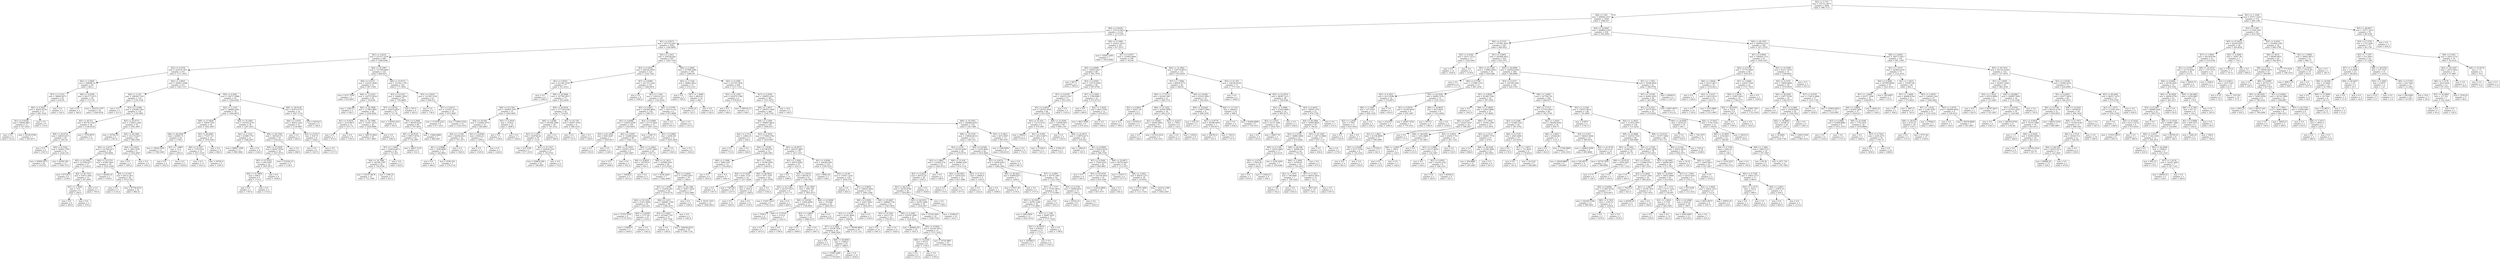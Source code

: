 digraph Tree {
node [shape=box] ;
0 [label="X[2] <= 5.719\nmse = 332721.2873\nsamples = 2000\nvalue = 996.7115"] ;
1 [label="X[6] <= 2.85\nmse = 299042.3537\nsamples = 1828\nvalue = 1066.017"] ;
0 -> 1 [labeldistance=2.5, labelangle=45, headlabel="True"] ;
2 [label="X[0] <= 0.6229\nmse = 279132.9452\nsamples = 1210\nvalue = 1175.295"] ;
1 -> 2 ;
3 [label="X[1] <= 0.8273\nmse = 267132.0207\nsamples = 1003\nvalue = 1249.0469"] ;
2 -> 3 ;
4 [label="X[2] <= 2.6233\nmse = 215127.2556\nsamples = 406\nvalue = 1048.0246"] ;
3 -> 4 ;
5 [label="X[3] <= 0.2376\nmse = 224414.7951\nsamples = 251\nvalue = 1171.1833"] ;
4 -> 5 ;
6 [label="X[2] <= 2.0946\nmse = 296688.16\nsamples = 40\nvalue = 802.3"] ;
5 -> 6 ;
7 [label="X[7] <= 3.1221\nmse = 58960.4475\nsamples = 20\nvalue = 432.95"] ;
6 -> 7 ;
8 [label="X[0] <= 0.5423\nmse = 46625.8754\nsamples = 17\nvalue = 491.3529"] ;
7 -> 8 ;
9 [label="X[1] <= 0.8226\nmse = 59644.0661\nsamples = 11\nvalue = 557.5455"] ;
8 -> 9 ;
10 [label="mse = 0.0\nsamples = 4\nvalue = 515.0"] ;
9 -> 10 ;
11 [label="mse = 92100.9796\nsamples = 7\nvalue = 581.8571"] ;
9 -> 11 ;
12 [label="mse = 0.0\nsamples = 6\nvalue = 370.0"] ;
8 -> 12 ;
13 [label="mse = 0.0\nsamples = 3\nvalue = 102.0"] ;
7 -> 13 ;
14 [label="X[0] <= 0.5039\nmse = 261577.0275\nsamples = 20\nvalue = 1171.65"] ;
6 -> 14 ;
15 [label="mse = 0.0\nsamples = 2\nvalue = 340.0"] ;
14 -> 15 ;
16 [label="mse = 205253.2747\nsamples = 18\nvalue = 1264.0556"] ;
14 -> 16 ;
17 [label="X[2] <= 2.0925\nmse = 180027.2288\nsamples = 211\nvalue = 1241.1137"] ;
5 -> 17 ;
18 [label="X[6] <= 2.145\nmse = 168344.7185\nsamples = 119\nvalue = 1130.3109"] ;
17 -> 18 ;
19 [label="mse = 0.0\nsamples = 5\nvalue = 531.0"] ;
18 -> 19 ;
20 [label="X[3] <= 0.2386\nmse = 159284.1003\nsamples = 114\nvalue = 1156.5965"] ;
18 -> 20 ;
21 [label="X[5] <= 46.311\nmse = 80734.1544\nsamples = 44\nvalue = 1338.9318"] ;
20 -> 21 ;
22 [label="X[8] <= 20.6714\nmse = 44810.6275\nsamples = 40\nvalue = 1401.65"] ;
21 -> 22 ;
23 [label="mse = 0.0\nsamples = 9\nvalue = 1307.0"] ;
22 -> 23 ;
24 [label="X[0] <= 0.5242\nmse = 54464.1769\nsamples = 31\nvalue = 1429.129"] ;
22 -> 24 ;
25 [label="mse = 56995.0475\nsamples = 20\nvalue = 1419.45"] ;
24 -> 25 ;
26 [label="mse = 49382.562\nsamples = 11\nvalue = 1446.7273"] ;
24 -> 26 ;
27 [label="mse = 7276.6875\nsamples = 4\nvalue = 711.75"] ;
21 -> 27 ;
28 [label="X[5] <= 42.8773\nmse = 174625.1284\nsamples = 70\nvalue = 1041.9857"] ;
20 -> 28 ;
29 [label="mse = 16796.16\nsamples = 5\nvalue = 1597.8"] ;
28 -> 29 ;
30 [label="X[5] <= 46.3405\nmse = 161174.0237\nsamples = 65\nvalue = 999.2308"] ;
28 -> 30 ;
31 [label="X[2] <= 2.0373\nmse = 152768.2471\nsamples = 56\nvalue = 930.6964"] ;
30 -> 31 ;
32 [label="X[5] <= 45.2445\nmse = 211594.0277\nsamples = 17\nvalue = 713.8235"] ;
31 -> 32 ;
33 [label="mse = 87120.0\nsamples = 6\nvalue = 1238.0"] ;
32 -> 33 ;
34 [label="X[5] <= 45.7522\nmse = 47872.2645\nsamples = 11\nvalue = 427.9091"] ;
32 -> 34 ;
35 [label="X[7] <= 1.5044\nmse = 75.0\nsamples = 8\nvalue = 294.0"] ;
34 -> 35 ;
36 [label="mse = 0.0\nsamples = 6\nvalue = 299.0"] ;
35 -> 36 ;
37 [label="mse = 0.0\nsamples = 2\nvalue = 279.0"] ;
35 -> 37 ;
38 [label="mse = 0.0\nsamples = 3\nvalue = 785.0"] ;
34 -> 38 ;
39 [label="X[4] <= 19.3753\nmse = 97687.5621\nsamples = 39\nvalue = 1025.2308"] ;
31 -> 39 ;
40 [label="mse = 62300.16\nsamples = 5\nvalue = 1358.8"] ;
39 -> 40 ;
41 [label="X[0] <= 0.5187\nmse = 84122.263\nsamples = 34\nvalue = 976.1765"] ;
39 -> 41 ;
42 [label="mse = 0.0\nsamples = 2\nvalue = 1135.0"] ;
41 -> 42 ;
43 [label="mse = 87704.8125\nsamples = 32\nvalue = 966.25"] ;
41 -> 43 ;
44 [label="X[0] <= 0.5625\nmse = 2403.5556\nsamples = 9\nvalue = 1425.6667"] ;
30 -> 44 ;
45 [label="mse = 0.0\nsamples = 3\nvalue = 1495.0"] ;
44 -> 45 ;
46 [label="mse = 0.0\nsamples = 6\nvalue = 1391.0"] ;
44 -> 46 ;
47 [label="X[0] <= 0.5641\nmse = 158717.0066\nsamples = 92\nvalue = 1384.4348"] ;
17 -> 47 ;
48 [label="X[2] <= 2.1165\nmse = 148485.6561\nsamples = 78\nvalue = 1444.8974"] ;
47 -> 48 ;
49 [label="X[8] <= 27.8428\nmse = 70659.7291\nsamples = 39\nvalue = 1622.5897"] ;
48 -> 49 ;
50 [label="X[4] <= 40.2056\nmse = 26485.75\nsamples = 20\nvalue = 1758.5"] ;
49 -> 50 ;
51 [label="mse = 33026.5562\nsamples = 13\nvalue = 1706.5385"] ;
50 -> 51 ;
52 [label="X[7] <= 1.0865\nmse = 12.0\nsamples = 7\nvalue = 1855.0"] ;
50 -> 52 ;
53 [label="mse = 0.0\nsamples = 4\nvalue = 1852.0"] ;
52 -> 53 ;
54 [label="mse = 0.0\nsamples = 3\nvalue = 1859.0"] ;
52 -> 54 ;
55 [label="X[5] <= 45.6991\nmse = 77247.723\nsamples = 19\nvalue = 1479.5263"] ;
49 -> 55 ;
56 [label="X[0] <= 0.5187\nmse = 7378.9156\nsamples = 15\nvalue = 1617.5333"] ;
55 -> 56 ;
57 [label="mse = 0.0\nsamples = 13\nvalue = 1621.0"] ;
56 -> 57 ;
58 [label="mse = 54756.0\nsamples = 2\nvalue = 1595.0"] ;
56 -> 58 ;
59 [label="mse = 0.0\nsamples = 4\nvalue = 962.0"] ;
55 -> 59 ;
60 [label="X[4] <= 35.2967\nmse = 163162.4707\nsamples = 39\nvalue = 1267.2051"] ;
48 -> 60 ;
61 [label="X[2] <= 2.1514\nmse = 61888.7755\nsamples = 21\nvalue = 1048.2857"] ;
60 -> 61 ;
62 [label="mse = 90867.1598\nsamples = 13\nvalue = 989.3846"] ;
61 -> 62 ;
63 [label="mse = 0.0\nsamples = 8\nvalue = 1144.0"] ;
61 -> 63 ;
64 [label="X[8] <= 29.7509\nmse = 160169.571\nsamples = 18\nvalue = 1522.6111"] ;
60 -> 64 ;
65 [label="X[4] <= 47.6938\nmse = 80347.9336\nsamples = 16\nvalue = 1627.9375"] ;
64 -> 65 ;
66 [label="X[5] <= 47.0333\nmse = 2395.8367\nsamples = 14\nvalue = 1697.8571"] ;
65 -> 66 ;
67 [label="X[4] <= 41.8684\nmse = 648.0\nsamples = 6\nvalue = 1751.0"] ;
66 -> 67 ;
68 [label="mse = 0.0\nsamples = 2\nvalue = 1787.0"] ;
67 -> 68 ;
69 [label="mse = 0.0\nsamples = 4\nvalue = 1733.0"] ;
67 -> 69 ;
70 [label="mse = 0.0\nsamples = 8\nvalue = 1658.0"] ;
66 -> 70 ;
71 [label="mse = 352242.25\nsamples = 2\nvalue = 1138.5"] ;
65 -> 71 ;
72 [label="mse = 0.0\nsamples = 2\nvalue = 680.0"] ;
64 -> 72 ;
73 [label="X[8] <= 20.9138\nmse = 81875.6735\nsamples = 14\nvalue = 1047.5714"] ;
47 -> 73 ;
74 [label="X[6] <= 2.0703\nmse = 36435.2222\nsamples = 12\nvalue = 1130.6667"] ;
73 -> 74 ;
75 [label="mse = 0.0\nsamples = 4\nvalue = 863.0"] ;
74 -> 75 ;
76 [label="X[3] <= 0.4313\nmse = 918.75\nsamples = 8\nvalue = 1264.5"] ;
74 -> 76 ;
77 [label="mse = 0.0\nsamples = 6\nvalue = 1247.0"] ;
76 -> 77 ;
78 [label="mse = 0.0\nsamples = 2\nvalue = 1317.0"] ;
76 -> 78 ;
79 [label="mse = 64516.0\nsamples = 2\nvalue = 549.0"] ;
73 -> 79 ;
80 [label="X[4] <= 35.2967\nmse = 135749.6489\nsamples = 155\nvalue = 848.5871"] ;
4 -> 80 ;
81 [label="X[0] <= 0.5251\nmse = 122241.4489\nsamples = 53\nvalue = 997.1509"] ;
80 -> 81 ;
82 [label="mse = 9157.5556\nsamples = 3\nvalue = 635.6667"] ;
81 -> 82 ;
83 [label="X[4] <= 12.2223\nmse = 120715.8144\nsamples = 50\nvalue = 1018.84"] ;
81 -> 83 ;
84 [label="mse = 1260.25\nsamples = 2\nvalue = 592.5"] ;
83 -> 84 ;
85 [label="X[4] <= 20.7808\nmse = 117803.9891\nsamples = 48\nvalue = 1036.6042"] ;
83 -> 85 ;
86 [label="X[1] <= 0.8216\nmse = 3316.6875\nsamples = 12\nvalue = 1071.75"] ;
85 -> 86 ;
87 [label="mse = 0.0\nsamples = 3\nvalue = 972.0"] ;
86 -> 87 ;
88 [label="mse = 0.0\nsamples = 9\nvalue = 1105.0"] ;
86 -> 88 ;
89 [label="X[4] <= 32.7486\nmse = 155417.4321\nsamples = 36\nvalue = 1024.8889"] ;
85 -> 89 ;
90 [label="mse = 186170.3822\nsamples = 30\nvalue = 1017.4667"] ;
89 -> 90 ;
91 [label="mse = 0.0\nsamples = 6\nvalue = 1062.0"] ;
89 -> 91 ;
92 [label="X[8] <= 23.9173\nmse = 125341.1795\nsamples = 102\nvalue = 771.3922"] ;
80 -> 92 ;
93 [label="X[3] <= 0.3129\nmse = 106801.5629\nsamples = 79\nvalue = 704.8608"] ;
92 -> 93 ;
94 [label="X[7] <= 0.6762\nmse = 102472.8437\nsamples = 75\nvalue = 727.36"] ;
93 -> 94 ;
95 [label="mse = 114528.3333\nsamples = 6\nvalue = 955.0"] ;
94 -> 95 ;
96 [label="X[3] <= 0.2666\nmse = 96526.6226\nsamples = 69\nvalue = 707.5652"] ;
94 -> 96 ;
97 [label="X[5] <= 44.9125\nmse = 99917.8754\nsamples = 62\nvalue = 732.2097"] ;
96 -> 97 ;
98 [label="X[7] <= 1.5044\nmse = 103618.0915\nsamples = 56\nvalue = 751.625"] ;
97 -> 98 ;
99 [label="X[4] <= 39.7848\nmse = 145506.3787\nsamples = 39\nvalue = 720.0769"] ;
98 -> 99 ;
100 [label="mse = 152147.9679\nsamples = 37\nvalue = 712.7568"] ;
99 -> 100 ;
101 [label="mse = 3306.25\nsamples = 2\nvalue = 855.5"] ;
99 -> 101 ;
102 [label="mse = 0.0\nsamples = 17\nvalue = 824.0"] ;
98 -> 102 ;
103 [label="mse = 29027.3333\nsamples = 6\nvalue = 551.0"] ;
97 -> 103 ;
104 [label="mse = 13464.4898\nsamples = 7\nvalue = 489.2857"] ;
96 -> 104 ;
105 [label="mse = 507.0\nsamples = 4\nvalue = 283.0"] ;
93 -> 105 ;
106 [label="X[3] <= 0.2623\nmse = 121595.1229\nsamples = 23\nvalue = 999.913"] ;
92 -> 106 ;
107 [label="mse = 0.0\nsamples = 5\nvalue = 738.0"] ;
106 -> 107 ;
108 [label="X[1] <= 0.8215\nmse = 131023.3333\nsamples = 18\nvalue = 1072.6667"] ;
106 -> 108 ;
109 [label="mse = 271830.2222\nsamples = 6\nvalue = 977.3333"] ;
108 -> 109 ;
110 [label="mse = 53803.5556\nsamples = 12\nvalue = 1120.3333"] ;
108 -> 110 ;
111 [label="X[2] <= 2.1621\nmse = 256328.044\nsamples = 597\nvalue = 1385.7554"] ;
3 -> 111 ;
112 [label="X[3] <= 0.4202\nmse = 246224.0502\nsamples = 214\nvalue = 1216.7243"] ;
111 -> 112 ;
113 [label="X[1] <= 0.8351\nmse = 251362.5559\nsamples = 77\nvalue = 911.8312"] ;
112 -> 113 ;
114 [label="mse = 0.0\nsamples = 4\nvalue = 1992.0"] ;
113 -> 114 ;
115 [label="X[8] <= 24.9446\nmse = 197700.3937\nsamples = 73\nvalue = 852.6438"] ;
113 -> 115 ;
116 [label="X[8] <= 23.1502\nmse = 160403.3507\nsamples = 31\nvalue = 1045.0645"] ;
115 -> 116 ;
117 [label="X[4] <= 36.936\nmse = 110046.5079\nsamples = 21\nvalue = 843.6667"] ;
116 -> 117 ;
118 [label="X[2] <= 2.1165\nmse = 56204.6523\nsamples = 16\nvalue = 701.1875"] ;
117 -> 118 ;
119 [label="X[1] <= 0.8686\nmse = 3598.8099\nsamples = 11\nvalue = 544.9091"] ;
118 -> 119 ;
120 [label="mse = 0.0\nsamples = 4\nvalue = 486.0"] ;
119 -> 120 ;
121 [label="mse = 2539.102\nsamples = 7\nvalue = 578.5714"] ;
119 -> 121 ;
122 [label="mse = 0.0\nsamples = 5\nvalue = 1045.0"] ;
118 -> 122 ;
123 [label="X[1] <= 0.9506\nmse = 9504.24\nsamples = 5\nvalue = 1299.6"] ;
117 -> 123 ;
124 [label="mse = 0.0\nsamples = 2\nvalue = 1419.0"] ;
123 -> 124 ;
125 [label="mse = 0.0\nsamples = 3\nvalue = 1220.0"] ;
123 -> 125 ;
126 [label="X[3] <= 0.2934\nmse = 2100.0\nsamples = 10\nvalue = 1468.0"] ;
116 -> 126 ;
127 [label="mse = 0.0\nsamples = 3\nvalue = 1538.0"] ;
126 -> 127 ;
128 [label="mse = 0.0\nsamples = 7\nvalue = 1438.0"] ;
126 -> 128 ;
129 [label="X[8] <= 30.4018\nmse = 177729.6168\nsamples = 42\nvalue = 710.619"] ;
115 -> 129 ;
130 [label="X[6] <= 2.8386\nmse = 181096.3889\nsamples = 36\nvalue = 761.3333"] ;
129 -> 130 ;
131 [label="X[2] <= 2.1401\nmse = 204766.44\nsamples = 30\nvalue = 715.6"] ;
130 -> 131 ;
132 [label="mse = 533.5556\nsamples = 3\nvalue = 477.3333"] ;
131 -> 132 ;
133 [label="X[5] <= 47.5327\nmse = 220450.2167\nsamples = 27\nvalue = 742.0741"] ;
131 -> 133 ;
134 [label="mse = 258650.586\nsamples = 23\nvalue = 746.6087"] ;
133 -> 134 ;
135 [label="mse = 0.0\nsamples = 4\nvalue = 716.0"] ;
133 -> 135 ;
136 [label="mse = 0.0\nsamples = 6\nvalue = 990.0"] ;
130 -> 136 ;
137 [label="X[5] <= 43.739\nmse = 49507.5556\nsamples = 6\nvalue = 406.3333"] ;
129 -> 137 ;
138 [label="mse = 0.0\nsamples = 2\nvalue = 721.0"] ;
137 -> 138 ;
139 [label="mse = 0.0\nsamples = 4\nvalue = 249.0"] ;
137 -> 139 ;
140 [label="X[7] <= 0.0084\nmse = 161723.1164\nsamples = 137\nvalue = 1388.0876"] ;
112 -> 140 ;
141 [label="mse = 0.0\nsamples = 8\nvalue = 1960.0"] ;
140 -> 141 ;
142 [label="X[1] <= 1.042\nmse = 150210.2511\nsamples = 129\nvalue = 1352.6202"] ;
140 -> 142 ;
143 [label="X[3] <= 0.4831\nmse = 129264.0844\nsamples = 120\nvalue = 1388.375"] ;
142 -> 143 ;
144 [label="X[1] <= 0.8486\nmse = 130055.6595\nsamples = 105\nvalue = 1345.6952"] ;
143 -> 144 ;
145 [label="X[5] <= 45.1092\nmse = 8563.8367\nsamples = 7\nvalue = 1059.8571"] ;
144 -> 145 ;
146 [label="mse = 0.0\nsamples = 3\nvalue = 953.0"] ;
145 -> 146 ;
147 [label="mse = 0.0\nsamples = 4\nvalue = 1140.0"] ;
145 -> 147 ;
148 [label="X[2] <= 2.0295\nmse = 132480.8343\nsamples = 98\nvalue = 1366.1122"] ;
144 -> 148 ;
149 [label="X[8] <= 25.7655\nmse = 242672.2222\nsamples = 6\nvalue = 1647.6667"] ;
148 -> 149 ;
150 [label="mse = 0.0\nsamples = 4\nvalue = 1996.0"] ;
149 -> 150 ;
151 [label="mse = 0.0\nsamples = 2\nvalue = 951.0"] ;
149 -> 151 ;
152 [label="X[4] <= 11.0403\nmse = 119787.2962\nsamples = 92\nvalue = 1347.75"] ;
148 -> 152 ;
153 [label="X[4] <= 8.8826\nmse = 185705.0\nsamples = 6\nvalue = 991.0"] ;
152 -> 153 ;
154 [label="mse = 16928.0\nsamples = 3\nvalue = 1412.0"] ;
153 -> 154 ;
155 [label="mse = 0.0\nsamples = 3\nvalue = 570.0"] ;
153 -> 155 ;
156 [label="X[8] <= 21.3613\nmse = 105689.5561\nsamples = 86\nvalue = 1372.6395"] ;
152 -> 156 ;
157 [label="mse = 4236.2449\nsamples = 7\nvalue = 1244.4286"] ;
156 -> 157 ;
158 [label="X[3] <= 0.4645\nmse = 113093.4937\nsamples = 79\nvalue = 1384.0"] ;
156 -> 158 ;
159 [label="X[7] <= 1.5596\nmse = 132459.283\nsamples = 62\nvalue = 1370.6774"] ;
158 -> 159 ;
160 [label="X[4] <= 35.1414\nmse = 27251.6094\nsamples = 16\nvalue = 1302.625"] ;
159 -> 160 ;
161 [label="mse = 37555.5556\nsamples = 6\nvalue = 1176.3333"] ;
160 -> 161 ;
162 [label="X[0] <= 0.6058\nmse = 5757.64\nsamples = 10\nvalue = 1378.4"] ;
160 -> 162 ;
163 [label="mse = 23409.0\nsamples = 2\nvalue = 1444.0"] ;
162 -> 163 ;
164 [label="mse = 0.0\nsamples = 8\nvalue = 1362.0"] ;
162 -> 164 ;
165 [label="X[6] <= 2.613\nmse = 166882.1399\nsamples = 46\nvalue = 1394.3478"] ;
159 -> 165 ;
166 [label="X[3] <= 0.4407\nmse = 207440.7787\nsamples = 37\nvalue = 1391.7568"] ;
165 -> 166 ;
167 [label="mse = 0.0\nsamples = 8\nvalue = 1383.0"] ;
166 -> 167 ;
168 [label="mse = 264638.8323\nsamples = 29\nvalue = 1394.1724"] ;
166 -> 168 ;
169 [label="mse = 0.0\nsamples = 9\nvalue = 1405.0"] ;
165 -> 169 ;
170 [label="X[5] <= 44.1366\nmse = 39457.1834\nsamples = 17\nvalue = 1432.5882"] ;
158 -> 170 ;
171 [label="mse = 0.0\nsamples = 5\nvalue = 1399.0"] ;
170 -> 171 ;
172 [label="mse = 55231.7431\nsamples = 12\nvalue = 1446.5833"] ;
170 -> 172 ;
173 [label="X[3] <= 0.4909\nmse = 21715.5822\nsamples = 15\nvalue = 1687.1333"] ;
143 -> 173 ;
174 [label="mse = 1260.75\nsamples = 4\nvalue = 1917.5"] ;
173 -> 174 ;
175 [label="X[1] <= 0.8983\nmse = 2838.595\nsamples = 11\nvalue = 1603.3636"] ;
173 -> 175 ;
176 [label="mse = 0.0\nsamples = 5\nvalue = 1545.0"] ;
175 -> 176 ;
177 [label="mse = 0.0\nsamples = 6\nvalue = 1652.0"] ;
175 -> 177 ;
178 [label="X[0] <= 0.5799\nmse = 185174.321\nsamples = 9\nvalue = 875.8889"] ;
142 -> 178 ;
179 [label="mse = 0.0\nsamples = 5\nvalue = 491.0"] ;
178 -> 179 ;
180 [label="mse = 0.0\nsamples = 4\nvalue = 1357.0"] ;
178 -> 180 ;
181 [label="X[6] <= 2.0992\nmse = 237089.3982\nsamples = 383\nvalue = 1480.201"] ;
111 -> 181 ;
182 [label="X[2] <= 2.7226\nmse = 28964.3822\nsamples = 15\nvalue = 574.1333"] ;
181 -> 182 ;
183 [label="mse = 0.0\nsamples = 5\nvalue = 789.0"] ;
182 -> 183 ;
184 [label="X[7] <= 1.4985\nmse = 8820.81\nsamples = 10\nvalue = 466.7"] ;
182 -> 184 ;
185 [label="mse = 19182.25\nsamples = 2\nvalue = 325.5"] ;
184 -> 185 ;
186 [label="mse = 0.0\nsamples = 8\nvalue = 502.0"] ;
184 -> 186 ;
187 [label="X[3] <= 0.2386\nmse = 210745.7839\nsamples = 368\nvalue = 1517.1332"] ;
181 -> 187 ;
188 [label="X[5] <= 41.3281\nmse = 201670.1389\nsamples = 6\nvalue = 678.8333"] ;
187 -> 188 ;
189 [label="mse = 0.0\nsamples = 4\nvalue = 546.0"] ;
188 -> 189 ;
190 [label="mse = 499142.25\nsamples = 2\nvalue = 944.5"] ;
188 -> 190 ;
191 [label="X[7] <= 4.2938\nmse = 199055.4191\nsamples = 362\nvalue = 1531.0276"] ;
187 -> 191 ;
192 [label="X[6] <= 2.2873\nmse = 189351.7069\nsamples = 360\nvalue = 1538.7556"] ;
191 -> 192 ;
193 [label="X[4] <= 2.5309\nmse = 180867.8816\nsamples = 235\nvalue = 1606.4511"] ;
192 -> 193 ;
194 [label="X[2] <= 2.7153\nmse = 12882.25\nsamples = 4\nvalue = 826.5"] ;
193 -> 194 ;
195 [label="mse = 0.0\nsamples = 2\nvalue = 713.0"] ;
194 -> 195 ;
196 [label="mse = 0.0\nsamples = 2\nvalue = 940.0"] ;
194 -> 196 ;
197 [label="X[3] <= 0.3018\nmse = 173060.5782\nsamples = 231\nvalue = 1619.9567"] ;
193 -> 197 ;
198 [label="X[4] <= 7.8189\nmse = 43798.8701\nsamples = 53\nvalue = 1448.1887"] ;
197 -> 198 ;
199 [label="X[6] <= 2.1996\nmse = 5666.5207\nsamples = 13\nvalue = 1750.6923"] ;
198 -> 199 ;
200 [label="mse = 0.0\nsamples = 6\nvalue = 1832.0"] ;
199 -> 200 ;
201 [label="mse = 0.0\nsamples = 7\nvalue = 1681.0"] ;
199 -> 201 ;
202 [label="X[1] <= 1.0583\nmse = 16786.0594\nsamples = 40\nvalue = 1349.875"] ;
198 -> 202 ;
203 [label="X[4] <= 27.6536\nmse = 6441.3724\nsamples = 14\nvalue = 1217.6429"] ;
202 -> 203 ;
204 [label="mse = 0.0\nsamples = 4\nvalue = 1167.0"] ;
203 -> 204 ;
205 [label="mse = 7581.69\nsamples = 10\nvalue = 1237.9"] ;
203 -> 205 ;
206 [label="X[4] <= 46.9652\nmse = 7871.3787\nsamples = 26\nvalue = 1421.0769"] ;
202 -> 206 ;
207 [label="X[6] <= 2.145\nmse = 3025.0\nsamples = 22\nvalue = 1390.0"] ;
206 -> 207 ;
208 [label="mse = 0.0\nsamples = 11\nvalue = 1445.0"] ;
207 -> 208 ;
209 [label="mse = 0.0\nsamples = 11\nvalue = 1335.0"] ;
207 -> 209 ;
210 [label="mse = 0.0\nsamples = 4\nvalue = 1592.0"] ;
206 -> 210 ;
211 [label="X[5] <= 42.8575\nmse = 200147.8887\nsamples = 178\nvalue = 1671.1011"] ;
197 -> 211 ;
212 [label="X[2] <= 2.3492\nmse = 59510.0582\nsamples = 55\nvalue = 1831.6"] ;
211 -> 212 ;
213 [label="mse = 0.0\nsamples = 12\nvalue = 1980.0"] ;
212 -> 213 ;
214 [label="X[2] <= 2.5619\nmse = 68256.57\nsamples = 43\nvalue = 1790.186"] ;
212 -> 214 ;
215 [label="X[5] <= 42.1383\nmse = 241167.9375\nsamples = 8\nvalue = 1517.75"] ;
214 -> 215 ;
216 [label="mse = 13347.2222\nsamples = 6\nvalue = 1795.3333"] ;
215 -> 216 ;
217 [label="mse = 0.0\nsamples = 2\nvalue = 685.0"] ;
215 -> 217 ;
218 [label="X[5] <= 41.3995\nmse = 7891.391\nsamples = 35\nvalue = 1852.4571"] ;
214 -> 218 ;
219 [label="X[0] <= 0.6186\nmse = 15004.8099\nsamples = 11\nvalue = 1769.9091"] ;
218 -> 219 ;
220 [label="mse = 7500.0\nsamples = 4\nvalue = 1628.0"] ;
219 -> 220 ;
221 [label="X[4] <= 27.0518\nmse = 1210.0\nsamples = 7\nvalue = 1851.0"] ;
219 -> 221 ;
222 [label="mse = 0.0\nsamples = 5\nvalue = 1873.0"] ;
221 -> 222 ;
223 [label="mse = 0.0\nsamples = 2\nvalue = 1796.0"] ;
221 -> 223 ;
224 [label="X[8] <= 22.0098\nmse = 76.4566\nsamples = 24\nvalue = 1890.2917"] ;
218 -> 224 ;
225 [label="X[2] <= 3.0603\nmse = 1.3711\nsamples = 16\nvalue = 1896.4375"] ;
224 -> 225 ;
226 [label="mse = 0.0\nsamples = 3\nvalue = 1894.0"] ;
225 -> 226 ;
227 [label="mse = 0.0\nsamples = 13\nvalue = 1897.0"] ;
225 -> 227 ;
228 [label="mse = 0.0\nsamples = 8\nvalue = 1878.0"] ;
224 -> 228 ;
229 [label="X[1] <= 0.8586\nmse = 246365.458\nsamples = 123\nvalue = 1599.3333"] ;
211 -> 229 ;
230 [label="mse = 9682.56\nsamples = 5\nvalue = 208.2"] ;
229 -> 230 ;
231 [label="X[5] <= 43.99\nmse = 170917.5235\nsamples = 118\nvalue = 1658.2797"] ;
229 -> 231 ;
232 [label="mse = 0.0\nsamples = 4\nvalue = 605.0"] ;
231 -> 232 ;
233 [label="X[1] <= 0.9629\nmse = 136622.5492\nsamples = 114\nvalue = 1695.2368"] ;
231 -> 233 ;
234 [label="X[0] <= 0.5856\nmse = 33927.4852\nsamples = 53\nvalue = 1824.2075"] ;
233 -> 234 ;
235 [label="X[2] <= 3.3534\nmse = 31181.0644\nsamples = 50\nvalue = 1840.66"] ;
234 -> 235 ;
236 [label="X[7] <= 0.2568\nmse = 10530.7656\nsamples = 34\nvalue = 1889.3824"] ;
235 -> 236 ;
237 [label="mse = 0.0\nsamples = 9\nvalue = 1971.0"] ;
236 -> 237 ;
238 [label="X[8] <= 36.6002\nmse = 11060.4\nsamples = 25\nvalue = 1860.0"] ;
236 -> 238 ;
239 [label="mse = 13289.3388\nsamples = 11\nvalue = 1778.5455"] ;
238 -> 239 ;
240 [label="mse = 0.0\nsamples = 14\nvalue = 1924.0"] ;
238 -> 240 ;
241 [label="mse = 59298.9844\nsamples = 16\nvalue = 1737.125"] ;
235 -> 241 ;
242 [label="mse = 0.0\nsamples = 3\nvalue = 1550.0"] ;
234 -> 242 ;
243 [label="X[8] <= 25.0487\nmse = 198840.738\nsamples = 61\nvalue = 1583.1803"] ;
233 -> 243 ;
244 [label="X[5] <= 47.928\nmse = 54127.551\nsamples = 14\nvalue = 1793.8571"] ;
243 -> 244 ;
245 [label="mse = 0.0\nsamples = 10\nvalue = 1941.0"] ;
244 -> 245 ;
246 [label="mse = 0.0\nsamples = 4\nvalue = 1426.0"] ;
244 -> 246 ;
247 [label="X[6] <= 2.1049\nmse = 224787.6487\nsamples = 47\nvalue = 1520.4255"] ;
243 -> 247 ;
248 [label="mse = 489663.09\nsamples = 20\nvalue = 1451.9"] ;
247 -> 248 ;
249 [label="X[0] <= 0.5856\nmse = 22528.7435\nsamples = 27\nvalue = 1571.1852"] ;
247 -> 249 ;
250 [label="X[8] <= 35.5201\nmse = 972.0\nsamples = 8\nvalue = 1739.0"] ;
249 -> 250 ;
251 [label="mse = 0.0\nsamples = 6\nvalue = 1721.0"] ;
250 -> 251 ;
252 [label="mse = 0.0\nsamples = 2\nvalue = 1793.0"] ;
250 -> 252 ;
253 [label="mse = 14754.9861\nsamples = 19\nvalue = 1500.5263"] ;
249 -> 253 ;
254 [label="X[8] <= 35.7952\nmse = 180488.8259\nsamples = 125\nvalue = 1411.488"] ;
192 -> 254 ;
255 [label="X[8] <= 23.2195\nmse = 138924.8154\nsamples = 113\nvalue = 1487.531"] ;
254 -> 255 ;
256 [label="X[3] <= 0.29\nmse = 143195.6993\nsamples = 49\nvalue = 1270.8776"] ;
255 -> 256 ;
257 [label="X[2] <= 2.9461\nmse = 133450.374\nsamples = 32\nvalue = 1428.5312"] ;
256 -> 257 ;
258 [label="X[3] <= 0.2625\nmse = 46572.29\nsamples = 30\nvalue = 1505.9"] ;
257 -> 258 ;
259 [label="X[5] <= 46.3111\nmse = 34159.0784\nsamples = 26\nvalue = 1454.8077"] ;
258 -> 259 ;
260 [label="X[5] <= 44.9535\nmse = 29192.2066\nsamples = 24\nvalue = 1430.2917"] ;
259 -> 260 ;
261 [label="mse = 31520.2041\nsamples = 14\nvalue = 1440.7143"] ;
260 -> 261 ;
262 [label="mse = 25568.01\nsamples = 10\nvalue = 1415.7"] ;
260 -> 262 ;
263 [label="mse = 0.0\nsamples = 2\nvalue = 1749.0"] ;
259 -> 263 ;
264 [label="mse = 0.0\nsamples = 4\nvalue = 1838.0"] ;
258 -> 264 ;
265 [label="mse = 0.0\nsamples = 2\nvalue = 268.0"] ;
257 -> 265 ;
266 [label="X[8] <= 21.618\nmse = 26688.1038\nsamples = 17\nvalue = 974.1176"] ;
256 -> 266 ;
267 [label="X[4] <= 40.0921\nmse = 12654.8521\nsamples = 13\nvalue = 915.3846"] ;
266 -> 267 ;
268 [label="mse = 0.0\nsamples = 3\nvalue = 710.0"] ;
267 -> 268 ;
269 [label="mse = 0.0\nsamples = 10\nvalue = 977.0"] ;
267 -> 269 ;
270 [label="X[3] <= 0.3111\nmse = 24649.0\nsamples = 4\nvalue = 1165.0"] ;
266 -> 270 ;
271 [label="mse = 0.0\nsamples = 2\nvalue = 1322.0"] ;
270 -> 271 ;
272 [label="mse = 0.0\nsamples = 2\nvalue = 1008.0"] ;
270 -> 272 ;
273 [label="X[0] <= 0.6186\nmse = 72202.8662\nsamples = 64\nvalue = 1653.4062"] ;
255 -> 273 ;
274 [label="X[1] <= 0.8574\nmse = 52838.8363\nsamples = 61\nvalue = 1686.1803"] ;
273 -> 274 ;
275 [label="X[4] <= 28.2021\nmse = 63660.8571\nsamples = 7\nvalue = 1404.0"] ;
274 -> 275 ;
276 [label="mse = 27027.36\nsamples = 5\nvalue = 1270.8"] ;
275 -> 276 ;
277 [label="mse = 0.0\nsamples = 2\nvalue = 1737.0"] ;
275 -> 277 ;
278 [label="X[7] <= 2.6891\nmse = 39776.1087\nsamples = 54\nvalue = 1722.7593"] ;
274 -> 278 ;
279 [label="X[7] <= 1.7157\nmse = 37501.8632\nsamples = 39\nvalue = 1775.6667"] ;
278 -> 279 ;
280 [label="X[5] <= 42.5613\nmse = 36763.1289\nsamples = 30\nvalue = 1723.0667"] ;
279 -> 280 ;
281 [label="mse = 2483.0059\nsamples = 13\nvalue = 1651.6154"] ;
280 -> 281 ;
282 [label="X[7] <= 1.1582\nmse = 56087.8547\nsamples = 17\nvalue = 1777.7059"] ;
280 -> 282 ;
283 [label="X[5] <= 43.6979\nmse = 63504.0\nsamples = 15\nvalue = 1775.0"] ;
282 -> 283 ;
284 [label="mse = 105800.0\nsamples = 9\nvalue = 1771.0"] ;
283 -> 284 ;
285 [label="mse = 0.0\nsamples = 6\nvalue = 1781.0"] ;
283 -> 285 ;
286 [label="mse = 0.0\nsamples = 2\nvalue = 1798.0"] ;
282 -> 286 ;
287 [label="mse = 0.0\nsamples = 9\nvalue = 1951.0"] ;
279 -> 287 ;
288 [label="X[3] <= 0.3729\nmse = 19488.6933\nsamples = 15\nvalue = 1585.2"] ;
278 -> 288 ;
289 [label="mse = 35532.25\nsamples = 8\nvalue = 1563.5"] ;
288 -> 289 ;
290 [label="mse = 0.0\nsamples = 7\nvalue = 1610.0"] ;
288 -> 290 ;
291 [label="mse = 0.0\nsamples = 3\nvalue = 987.0"] ;
273 -> 291 ;
292 [label="X[3] <= 0.3813\nmse = 4672.9097\nsamples = 12\nvalue = 695.4167"] ;
254 -> 292 ;
293 [label="mse = 3166.8056\nsamples = 6\nvalue = 639.8333"] ;
292 -> 293 ;
294 [label="mse = 0.0\nsamples = 6\nvalue = 751.0"] ;
292 -> 294 ;
295 [label="mse = 16.0\nsamples = 2\nvalue = 140.0"] ;
191 -> 295 ;
296 [label="X[4] <= 6.1008\nmse = 183221.9333\nsamples = 207\nvalue = 817.9372"] ;
2 -> 296 ;
297 [label="mse = 16582.5306\nsamples = 7\nvalue = 1814.4286"] ;
296 -> 297 ;
298 [label="X[7] <= 0.9237\nmse = 153083.0664\nsamples = 200\nvalue = 783.06"] ;
296 -> 298 ;
299 [label="X[0] <= 0.6889\nmse = 138055.4427\nsamples = 89\nvalue = 941.7079"] ;
298 -> 299 ;
300 [label="mse = 867.0\nsamples = 4\nvalue = 1665.0"] ;
299 -> 300 ;
301 [label="X[3] <= 0.4505\nmse = 118733.9385\nsamples = 85\nvalue = 907.6706"] ;
299 -> 301 ;
302 [label="X[7] <= 0.6185\nmse = 128233.2347\nsamples = 71\nvalue = 953.5352"] ;
301 -> 302 ;
303 [label="X[3] <= 0.4055\nmse = 126702.4509\nsamples = 66\nvalue = 925.3939"] ;
302 -> 303 ;
304 [label="X[5] <= 41.614\nmse = 75114.4722\nsamples = 6\nvalue = 578.1667"] ;
303 -> 304 ;
305 [label="mse = 2809.0\nsamples = 2\nvalue = 872.0"] ;
304 -> 305 ;
306 [label="X[1] <= 0.993\nmse = 46513.6875\nsamples = 4\nvalue = 431.25"] ;
304 -> 306 ;
307 [label="mse = 37249.0\nsamples = 2\nvalue = 527.0"] ;
306 -> 307 ;
308 [label="mse = 37442.25\nsamples = 2\nvalue = 335.5"] ;
306 -> 308 ;
309 [label="X[8] <= 21.6509\nmse = 118598.9031\nsamples = 60\nvalue = 960.1167"] ;
303 -> 309 ;
310 [label="mse = 0.0\nsamples = 4\nvalue = 1303.0"] ;
309 -> 310 ;
311 [label="X[8] <= 22.2673\nmse = 118072.6272\nsamples = 56\nvalue = 935.625"] ;
309 -> 311 ;
312 [label="mse = 1406.25\nsamples = 2\nvalue = 105.5"] ;
311 -> 312 ;
313 [label="X[1] <= 0.8949\nmse = 95925.8258\nsamples = 54\nvalue = 966.3704"] ;
311 -> 313 ;
314 [label="X[7] <= 0.2568\nmse = 77603.0322\nsamples = 30\nvalue = 849.9667"] ;
313 -> 314 ;
315 [label="mse = 0.0\nsamples = 8\nvalue = 943.0"] ;
314 -> 315 ;
316 [label="X[5] <= 45.9104\nmse = 101530.4814\nsamples = 22\nvalue = 816.1364"] ;
314 -> 316 ;
317 [label="mse = 114222.8809\nsamples = 19\nvalue = 837.4737"] ;
316 -> 317 ;
318 [label="mse = 0.0\nsamples = 3\nvalue = 681.0"] ;
316 -> 318 ;
319 [label="X[8] <= 22.8975\nmse = 80720.4427\nsamples = 24\nvalue = 1111.875"] ;
313 -> 319 ;
320 [label="mse = 23437.5\nsamples = 4\nvalue = 1277.0"] ;
319 -> 320 ;
321 [label="X[6] <= 2.4921\nmse = 85633.1275\nsamples = 20\nvalue = 1078.85"] ;
319 -> 321 ;
322 [label="mse = 57355.3469\nsamples = 14\nvalue = 1111.7143"] ;
321 -> 322 ;
323 [label="mse = 143214.1389\nsamples = 6\nvalue = 1002.1667"] ;
321 -> 323 ;
324 [label="mse = 0.0\nsamples = 5\nvalue = 1325.0"] ;
302 -> 324 ;
325 [label="X[7] <= 0.3208\nmse = 5788.4949\nsamples = 14\nvalue = 675.0714"] ;
301 -> 325 ;
326 [label="mse = 0.0\nsamples = 2\nvalue = 649.0"] ;
325 -> 326 ;
327 [label="X[2] <= 3.9254\nmse = 6621.0764\nsamples = 12\nvalue = 679.4167"] ;
325 -> 327 ;
328 [label="mse = 8827.9506\nsamples = 9\nvalue = 679.2222"] ;
327 -> 328 ;
329 [label="mse = 0.0\nsamples = 3\nvalue = 680.0"] ;
327 -> 329 ;
330 [label="X[4] <= 31.3063\nmse = 128770.6819\nsamples = 111\nvalue = 655.8559"] ;
298 -> 330 ;
331 [label="X[7] <= 1.5984\nmse = 96954.0775\nsamples = 40\nvalue = 446.65"] ;
330 -> 331 ;
332 [label="X[4] <= 17.0713\nmse = 65249.7687\nsamples = 21\nvalue = 308.5714"] ;
331 -> 332 ;
333 [label="X[1] <= 0.9943\nmse = 54927.36\nsamples = 5\nvalue = 635.8"] ;
332 -> 333 ;
334 [label="mse = 0.0\nsamples = 2\nvalue = 799.0"] ;
333 -> 334 ;
335 [label="mse = 61952.0\nsamples = 3\nvalue = 527.0"] ;
333 -> 335 ;
336 [label="X[8] <= 21.3022\nmse = 24556.5898\nsamples = 16\nvalue = 206.3125"] ;
332 -> 336 ;
337 [label="X[1] <= 0.8285\nmse = 34444.4844\nsamples = 8\nvalue = 286.625"] ;
336 -> 337 ;
338 [label="mse = 0.0\nsamples = 5\nvalue = 204.0"] ;
337 -> 338 ;
339 [label="mse = 61510.2222\nsamples = 3\nvalue = 424.3333"] ;
337 -> 339 ;
340 [label="X[2] <= 4.6251\nmse = 1768.5\nsamples = 8\nvalue = 126.0"] ;
336 -> 340 ;
341 [label="mse = 0.0\nsamples = 2\nvalue = 81.0"] ;
340 -> 341 ;
342 [label="mse = 1458.0\nsamples = 6\nvalue = 141.0"] ;
340 -> 342 ;
343 [label="X[0] <= 0.8246\nmse = 87632.2992\nsamples = 19\nvalue = 599.2632"] ;
331 -> 343 ;
344 [label="X[8] <= 33.8425\nmse = 116973.5802\nsamples = 9\nvalue = 489.5556"] ;
343 -> 344 ;
345 [label="mse = 552.25\nsamples = 2\nvalue = 117.5"] ;
344 -> 345 ;
346 [label="X[1] <= 0.8776\nmse = 99386.6939\nsamples = 7\nvalue = 595.8571"] ;
344 -> 346 ;
347 [label="mse = 168792.0\nsamples = 3\nvalue = 421.0"] ;
346 -> 347 ;
348 [label="mse = 7203.0\nsamples = 4\nvalue = 727.0"] ;
346 -> 348 ;
349 [label="X[4] <= 15.7227\nmse = 40644.0\nsamples = 10\nvalue = 698.0"] ;
343 -> 349 ;
350 [label="mse = 0.0\nsamples = 4\nvalue = 636.0"] ;
349 -> 350 ;
351 [label="mse = 63468.8889\nsamples = 6\nvalue = 739.3333"] ;
349 -> 351 ;
352 [label="X[5] <= 41.265\nmse = 108146.4559\nsamples = 71\nvalue = 773.7183"] ;
330 -> 352 ;
353 [label="mse = 0.0\nsamples = 2\nvalue = 1646.0"] ;
352 -> 353 ;
354 [label="X[4] <= 35.4974\nmse = 88587.5211\nsamples = 69\nvalue = 748.4348"] ;
352 -> 354 ;
355 [label="X[2] <= 3.9968\nmse = 47442.8086\nsamples = 16\nvalue = 985.9375"] ;
354 -> 355 ;
356 [label="X[2] <= 2.4521\nmse = 35131.1684\nsamples = 14\nvalue = 1034.7857"] ;
355 -> 356 ;
357 [label="mse = 0.0\nsamples = 9\nvalue = 914.0"] ;
356 -> 357 ;
358 [label="mse = 24837.76\nsamples = 5\nvalue = 1252.2"] ;
356 -> 358 ;
359 [label="mse = 0.0\nsamples = 2\nvalue = 644.0"] ;
355 -> 359 ;
360 [label="X[3] <= 0.4632\nmse = 78839.1378\nsamples = 53\nvalue = 676.7358"] ;
354 -> 360 ;
361 [label="X[4] <= 49.2984\nmse = 70009.9664\nsamples = 50\nvalue = 704.44"] ;
360 -> 361 ;
362 [label="X[2] <= 2.3182\nmse = 50884.5068\nsamples = 41\nvalue = 670.9268"] ;
361 -> 362 ;
363 [label="X[0] <= 0.7149\nmse = 32952.0069\nsamples = 17\nvalue = 522.4118"] ;
362 -> 363 ;
364 [label="X[2] <= 2.0743\nmse = 17854.96\nsamples = 10\nvalue = 642.8"] ;
363 -> 364 ;
365 [label="mse = 0.0\nsamples = 2\nvalue = 816.0"] ;
364 -> 365 ;
366 [label="mse = 12944.25\nsamples = 8\nvalue = 599.5"] ;
364 -> 366 ;
367 [label="mse = 4236.2449\nsamples = 7\nvalue = 350.4286"] ;
363 -> 367 ;
368 [label="X[8] <= 40.468\nmse = 36896.526\nsamples = 24\nvalue = 776.125"] ;
362 -> 368 ;
369 [label="X[6] <= 2.2882\nmse = 43356.41\nsamples = 19\nvalue = 750.1053"] ;
368 -> 369 ;
370 [label="X[1] <= 1.1075\nmse = 706.4082\nsamples = 7\nvalue = 799.1429"] ;
369 -> 370 ;
371 [label="mse = 7.84\nsamples = 5\nvalue = 782.4"] ;
370 -> 371 ;
372 [label="mse = 0.0\nsamples = 2\nvalue = 841.0"] ;
370 -> 372 ;
373 [label="X[7] <= 2.1811\nmse = 66014.5833\nsamples = 12\nvalue = 721.5"] ;
369 -> 373 ;
374 [label="mse = 79073.44\nsamples = 10\nvalue = 726.4"] ;
373 -> 374 ;
375 [label="mse = 0.0\nsamples = 2\nvalue = 697.0"] ;
373 -> 375 ;
376 [label="mse = 0.0\nsamples = 5\nvalue = 875.0"] ;
368 -> 376 ;
377 [label="X[5] <= 47.3367\nmse = 128712.0988\nsamples = 9\nvalue = 857.1111"] ;
361 -> 377 ;
378 [label="mse = 0.0\nsamples = 4\nvalue = 456.0"] ;
377 -> 378 ;
379 [label="mse = 0.0\nsamples = 5\nvalue = 1178.0"] ;
377 -> 379 ;
380 [label="mse = 0.0\nsamples = 3\nvalue = 215.0"] ;
360 -> 380 ;
381 [label="X[4] <= 32.6043\nmse = 268864.2329\nsamples = 618\nvalue = 852.0583"] ;
1 -> 381 ;
382 [label="X[0] <= 0.5133\nmse = 197981.4052\nsamples = 336\nvalue = 668.0923"] ;
381 -> 382 ;
383 [label="X[2] <= 4.4542\nmse = 26311.9723\nsamples = 17\nvalue = 1529.2941"] ;
382 -> 383 ;
384 [label="mse = 0.0\nsamples = 12\nvalue = 1634.0"] ;
383 -> 384 ;
385 [label="mse = 0.0\nsamples = 5\nvalue = 1278.0"] ;
383 -> 385 ;
386 [label="X[1] <= 0.8655\nmse = 165498.9422\nsamples = 319\nvalue = 622.1975"] ;
382 -> 386 ;
387 [label="X[5] <= 41.1329\nmse = 176865.4563\nsamples = 35\nvalue = 959.0286"] ;
386 -> 387 ;
388 [label="mse = 0.0\nsamples = 4\nvalue = 1717.0"] ;
387 -> 388 ;
389 [label="X[0] <= 0.5784\nmse = 115989.7232\nsamples = 31\nvalue = 861.2258"] ;
387 -> 389 ;
390 [label="X[3] <= 0.3833\nmse = 4215.8398\nsamples = 16\nvalue = 579.6875"] ;
389 -> 390 ;
391 [label="X[6] <= 3.1491\nmse = 557.9763\nsamples = 13\nvalue = 609.1538"] ;
390 -> 391 ;
392 [label="X[2] <= 2.2958\nmse = 5.7851\nsamples = 11\nvalue = 619.1818"] ;
391 -> 392 ;
393 [label="mse = 0.0\nsamples = 4\nvalue = 616.0"] ;
392 -> 393 ;
394 [label="mse = 0.0\nsamples = 7\nvalue = 621.0"] ;
392 -> 394 ;
395 [label="mse = 0.0\nsamples = 2\nvalue = 554.0"] ;
391 -> 395 ;
396 [label="mse = 0.0\nsamples = 3\nvalue = 452.0"] ;
390 -> 396 ;
397 [label="X[5] <= 42.9182\nmse = 60482.5156\nsamples = 15\nvalue = 1161.5333"] ;
389 -> 397 ;
398 [label="X[1] <= 0.8576\nmse = 55100.8056\nsamples = 6\nvalue = 932.1667"] ;
397 -> 398 ;
399 [label="mse = 43218.0\nsamples = 3\nvalue = 1085.0"] ;
398 -> 399 ;
400 [label="mse = 20267.5556\nsamples = 3\nvalue = 779.3333"] ;
398 -> 400 ;
401 [label="X[8] <= 34.9819\nmse = 5615.8025\nsamples = 9\nvalue = 1314.4444"] ;
397 -> 401 ;
402 [label="mse = 3675.0\nsamples = 4\nvalue = 1385.0"] ;
401 -> 402 ;
403 [label="mse = 0.0\nsamples = 5\nvalue = 1258.0"] ;
401 -> 403 ;
404 [label="X[4] <= 20.0996\nmse = 148392.8349\nsamples = 284\nvalue = 580.6866"] ;
386 -> 404 ;
405 [label="X[3] <= 0.2271\nmse = 149740.5495\nsamples = 243\nvalue = 620.1193"] ;
404 -> 405 ;
406 [label="X[1] <= 0.8954\nmse = 95368.7548\nsamples = 39\nvalue = 387.2564"] ;
405 -> 406 ;
407 [label="mse = 0.0\nsamples = 2\nvalue = 1301.0"] ;
406 -> 407 ;
408 [label="X[8] <= 27.8658\nmse = 52953.0898\nsamples = 37\nvalue = 337.8649"] ;
406 -> 408 ;
409 [label="X[0] <= 0.637\nmse = 62207.6327\nsamples = 14\nvalue = 506.2857"] ;
408 -> 409 ;
410 [label="X[1] <= 1.0821\nmse = 41536.8099\nsamples = 11\nvalue = 596.0909"] ;
409 -> 410 ;
411 [label="X[1] <= 0.9598\nmse = 8277.5556\nsamples = 6\nvalue = 725.3333"] ;
410 -> 411 ;
412 [label="mse = 0.0\nsamples = 4\nvalue = 661.0"] ;
411 -> 412 ;
413 [label="mse = 0.0\nsamples = 2\nvalue = 854.0"] ;
411 -> 413 ;
414 [label="mse = 37350.4\nsamples = 5\nvalue = 441.0"] ;
410 -> 414 ;
415 [label="mse = 0.0\nsamples = 3\nvalue = 177.0"] ;
409 -> 415 ;
416 [label="X[6] <= 3.1954\nmse = 19544.1399\nsamples = 23\nvalue = 235.3478"] ;
408 -> 416 ;
417 [label="X[8] <= 36.0336\nmse = 1452.8889\nsamples = 9\nvalue = 147.6667"] ;
416 -> 417 ;
418 [label="X[6] <= 3.0493\nmse = 300.0\nsamples = 7\nvalue = 129.0"] ;
417 -> 418 ;
419 [label="mse = 0.0\nsamples = 4\nvalue = 114.0"] ;
418 -> 419 ;
420 [label="mse = 0.0\nsamples = 3\nvalue = 149.0"] ;
418 -> 420 ;
421 [label="mse = 0.0\nsamples = 2\nvalue = 213.0"] ;
417 -> 421 ;
422 [label="X[2] <= 5.0972\nmse = 23054.7755\nsamples = 14\nvalue = 291.7143"] ;
416 -> 422 ;
423 [label="X[2] <= 3.2809\nmse = 22711.8056\nsamples = 12\nvalue = 316.1667"] ;
422 -> 423 ;
424 [label="mse = 0.0\nsamples = 6\nvalue = 326.0"] ;
423 -> 424 ;
425 [label="X[2] <= 4.0952\nmse = 45230.2222\nsamples = 6\nvalue = 306.3333"] ;
423 -> 425 ;
426 [label="mse = 0.0\nsamples = 2\nvalue = 265.0"] ;
425 -> 426 ;
427 [label="mse = 66564.0\nsamples = 4\nvalue = 327.0"] ;
425 -> 427 ;
428 [label="mse = 0.0\nsamples = 2\nvalue = 145.0"] ;
422 -> 428 ;
429 [label="X[6] <= 3.0493\nmse = 147786.741\nsamples = 204\nvalue = 664.6373"] ;
405 -> 429 ;
430 [label="X[8] <= 37.915\nmse = 127335.0927\nsamples = 66\nvalue = 503.5758"] ;
429 -> 430 ;
431 [label="X[3] <= 0.2386\nmse = 53388.1542\nsamples = 42\nvalue = 391.4762"] ;
430 -> 431 ;
432 [label="X[2] <= 2.5113\nmse = 60485.7778\nsamples = 27\nvalue = 479.0"] ;
431 -> 432 ;
433 [label="mse = 0.0\nsamples = 4\nvalue = 968.0"] ;
432 -> 433 ;
434 [label="X[8] <= 36.0336\nmse = 22186.3894\nsamples = 23\nvalue = 393.9565"] ;
432 -> 434 ;
435 [label="mse = 304.8889\nsamples = 15\nvalue = 285.6667"] ;
434 -> 435 ;
436 [label="mse = 0.0\nsamples = 8\nvalue = 597.0"] ;
434 -> 436 ;
437 [label="X[0] <= 0.5729\nmse = 2003.9289\nsamples = 15\nvalue = 233.9333"] ;
431 -> 437 ;
438 [label="mse = 0.0\nsamples = 9\nvalue = 270.0"] ;
437 -> 438 ;
439 [label="X[7] <= 1.0471\nmse = 131.8056\nsamples = 6\nvalue = 179.8333"] ;
437 -> 439 ;
440 [label="mse = 0.0\nsamples = 3\nvalue = 191.0"] ;
439 -> 440 ;
441 [label="mse = 14.2222\nsamples = 3\nvalue = 168.6667"] ;
439 -> 441 ;
442 [label="X[2] <= 3.2054\nmse = 196266.8542\nsamples = 24\nvalue = 699.75"] ;
430 -> 442 ;
443 [label="X[6] <= 2.9037\nmse = 45244.96\nsamples = 5\nvalue = 1151.2"] ;
442 -> 443 ;
444 [label="mse = 0.0\nsamples = 2\nvalue = 923.0"] ;
443 -> 444 ;
445 [label="mse = 17546.8889\nsamples = 3\nvalue = 1303.3333"] ;
443 -> 445 ;
446 [label="X[3] <= 0.453\nmse = 168261.9446\nsamples = 19\nvalue = 580.9474"] ;
442 -> 446 ;
447 [label="mse = 146803.2099\nsamples = 9\nvalue = 893.8889"] ;
446 -> 447 ;
448 [label="X[5] <= 41.6736\nmse = 20110.41\nsamples = 10\nvalue = 299.3"] ;
446 -> 448 ;
449 [label="mse = 24938.8889\nsamples = 6\nvalue = 356.6667"] ;
448 -> 449 ;
450 [label="mse = 526.6875\nsamples = 4\nvalue = 213.25"] ;
448 -> 450 ;
451 [label="X[2] <= 2.2166\nmse = 139227.9614\nsamples = 138\nvalue = 741.6667"] ;
429 -> 451 ;
452 [label="mse = 4.6875\nsamples = 4\nvalue = 1754.75"] ;
451 -> 452 ;
453 [label="X[4] <= 11.4653\nmse = 111832.3937\nsamples = 134\nvalue = 711.4254"] ;
451 -> 453 ;
454 [label="X[8] <= 25.4806\nmse = 102552.7293\nsamples = 94\nvalue = 606.8085"] ;
453 -> 454 ;
455 [label="X[2] <= 3.7492\nmse = 33586.4375\nsamples = 16\nvalue = 297.75"] ;
454 -> 455 ;
456 [label="mse = 34730.7654\nsamples = 9\nvalue = 398.8889"] ;
455 -> 456 ;
457 [label="X[8] <= 24.0518\nmse = 2054.2041\nsamples = 7\nvalue = 167.7143"] ;
455 -> 457 ;
458 [label="mse = 6.75\nsamples = 4\nvalue = 128.5"] ;
457 -> 458 ;
459 [label="mse = 0.0\nsamples = 3\nvalue = 220.0"] ;
457 -> 459 ;
460 [label="X[2] <= 3.1392\nmse = 93087.2656\nsamples = 78\nvalue = 670.2051"] ;
454 -> 460 ;
461 [label="X[1] <= 0.9232\nmse = 133886.9722\nsamples = 24\nvalue = 887.3333"] ;
460 -> 461 ;
462 [label="mse = 0.0\nsamples = 5\nvalue = 481.0"] ;
461 -> 462 ;
463 [label="X[3] <= 0.4449\nmse = 114237.2465\nsamples = 19\nvalue = 994.2632"] ;
461 -> 463 ;
464 [label="X[0] <= 0.6094\nmse = 115467.8754\nsamples = 17\nvalue = 1014.6471"] ;
463 -> 464 ;
465 [label="mse = 162345.5764\nsamples = 12\nvalue = 999.5833"] ;
464 -> 465 ;
466 [label="X[0] <= 0.7433\nmse = 1109.76\nsamples = 5\nvalue = 1050.8"] ;
464 -> 466 ;
467 [label="mse = 0.0\nsamples = 3\nvalue = 1078.0"] ;
466 -> 467 ;
468 [label="mse = 0.0\nsamples = 2\nvalue = 1010.0"] ;
466 -> 468 ;
469 [label="mse = 70225.0\nsamples = 2\nvalue = 821.0"] ;
463 -> 469 ;
470 [label="X[5] <= 44.5901\nmse = 44688.3567\nsamples = 54\nvalue = 573.7037"] ;
460 -> 470 ;
471 [label="X[8] <= 32.8595\nmse = 34032.9906\nsamples = 45\nvalue = 612.6222"] ;
470 -> 471 ;
472 [label="X[1] <= 1.0927\nmse = 33336.7431\nsamples = 12\nvalue = 837.9167"] ;
471 -> 472 ;
473 [label="mse = 84390.25\nsamples = 2\nvalue = 527.5"] ;
472 -> 473 ;
474 [label="mse = 0.0\nsamples = 10\nvalue = 900.0"] ;
472 -> 474 ;
475 [label="X[1] <= 1.1373\nmse = 9117.1203\nsamples = 33\nvalue = 530.697"] ;
471 -> 475 ;
476 [label="X[1] <= 1.0024\nmse = 0.7101\nsamples = 13\nvalue = 440.5385"] ;
475 -> 476 ;
477 [label="mse = 0.0\nsamples = 3\nvalue = 439.0"] ;
476 -> 477 ;
478 [label="mse = 0.0\nsamples = 10\nvalue = 441.0"] ;
476 -> 478 ;
479 [label="X[5] <= 41.6968\nmse = 6324.91\nsamples = 20\nvalue = 589.3"] ;
475 -> 479 ;
480 [label="mse = 6305.6095\nsamples = 13\nvalue = 623.9231"] ;
479 -> 480 ;
481 [label="mse = 0.0\nsamples = 7\nvalue = 525.0"] ;
479 -> 481 ;
482 [label="X[7] <= 1.7603\nmse = 52525.6543\nsamples = 9\nvalue = 379.1111"] ;
470 -> 482 ;
483 [label="mse = 355.5556\nsamples = 3\nvalue = 113.3333"] ;
482 -> 483 ;
484 [label="X[2] <= 3.3929\nmse = 25632.3333\nsamples = 6\nvalue = 512.0"] ;
482 -> 484 ;
485 [label="mse = 6915.6875\nsamples = 4\nvalue = 558.75"] ;
484 -> 485 ;
486 [label="mse = 49952.25\nsamples = 2\nvalue = 418.5"] ;
484 -> 486 ;
487 [label="X[8] <= 32.0143\nmse = 47477.5494\nsamples = 40\nvalue = 957.275"] ;
453 -> 487 ;
488 [label="X[0] <= 0.529\nmse = 83452.4023\nsamples = 16\nvalue = 836.1875"] ;
487 -> 488 ;
489 [label="mse = 30.25\nsamples = 2\nvalue = 128.5"] ;
488 -> 489 ;
490 [label="X[6] <= 3.292\nmse = 13603.0612\nsamples = 14\nvalue = 937.2857"] ;
488 -> 490 ;
491 [label="mse = 0.0\nsamples = 3\nvalue = 1074.0"] ;
490 -> 491 ;
492 [label="X[0] <= 0.7148\nmse = 10825.2727\nsamples = 11\nvalue = 900.0"] ;
490 -> 492 ;
493 [label="X[2] <= 3.1473\nmse = 192.0\nsamples = 7\nvalue = 866.0"] ;
492 -> 493 ;
494 [label="mse = 0.0\nsamples = 3\nvalue = 882.0"] ;
493 -> 494 ;
495 [label="mse = 0.0\nsamples = 4\nvalue = 854.0"] ;
493 -> 495 ;
496 [label="X[6] <= 3.4651\nmse = 23870.25\nsamples = 4\nvalue = 959.5"] ;
492 -> 496 ;
497 [label="mse = 0.0\nsamples = 2\nvalue = 805.0"] ;
496 -> 497 ;
498 [label="mse = 0.0\nsamples = 2\nvalue = 1114.0"] ;
496 -> 498 ;
499 [label="mse = 7203.0\nsamples = 24\nvalue = 1038.0"] ;
487 -> 499 ;
500 [label="X[1] <= 1.1581\nmse = 76568.4628\nsamples = 41\nvalue = 346.9756"] ;
404 -> 500 ;
501 [label="X[7] <= 2.0358\nmse = 42602.2025\nsamples = 39\nvalue = 305.9487"] ;
500 -> 501 ;
502 [label="X[3] <= 0.2325\nmse = 34757.8253\nsamples = 35\nvalue = 270.9429"] ;
501 -> 502 ;
503 [label="X[4] <= 24.9094\nmse = 56345.01\nsamples = 10\nvalue = 461.7"] ;
502 -> 503 ;
504 [label="mse = 0.0\nsamples = 6\nvalue = 655.0"] ;
503 -> 504 ;
505 [label="mse = 744.1875\nsamples = 4\nvalue = 171.75"] ;
503 -> 505 ;
506 [label="X[4] <= 27.6637\nmse = 5745.5104\nsamples = 25\nvalue = 194.64"] ;
502 -> 506 ;
507 [label="X[8] <= 33.8043\nmse = 2354.6011\nsamples = 23\nvalue = 186.087"] ;
506 -> 507 ;
508 [label="X[0] <= 0.7148\nmse = 2284.16\nsamples = 5\nvalue = 146.2"] ;
507 -> 508 ;
509 [label="mse = 2134.2222\nsamples = 3\nvalue = 120.3333"] ;
508 -> 509 ;
510 [label="mse = 0.0\nsamples = 2\nvalue = 185.0"] ;
508 -> 510 ;
511 [label="X[6] <= 3.3081\nmse = 1809.4722\nsamples = 18\nvalue = 197.1667"] ;
507 -> 511 ;
512 [label="mse = 69.36\nsamples = 5\nvalue = 200.8"] ;
511 -> 512 ;
513 [label="mse = 2471.716\nsamples = 13\nvalue = 195.7692"] ;
511 -> 513 ;
514 [label="mse = 34225.0\nsamples = 2\nvalue = 293.0"] ;
506 -> 514 ;
515 [label="mse = 6697.6875\nsamples = 4\nvalue = 612.25"] ;
501 -> 515 ;
516 [label="mse = 66049.0\nsamples = 2\nvalue = 1147.0"] ;
500 -> 516 ;
517 [label="X[4] <= 40.1951\nmse = 264950.4153\nsamples = 282\nvalue = 1071.2518"] ;
381 -> 517 ;
518 [label="X[1] <= 0.8946\nmse = 108564.1512\nsamples = 91\nvalue = 1428.3187"] ;
517 -> 518 ;
519 [label="X[0] <= 0.5169\nmse = 37776.2094\nsamples = 40\nvalue = 1655.875"] ;
518 -> 519 ;
520 [label="X[6] <= 3.8426\nmse = 42513.4017\nsamples = 19\nvalue = 1576.4211"] ;
519 -> 520 ;
521 [label="mse = 0.0\nsamples = 3\nvalue = 1164.0"] ;
520 -> 521 ;
522 [label="X[2] <= 2.4127\nmse = 12612.8125\nsamples = 16\nvalue = 1653.75"] ;
520 -> 522 ;
523 [label="mse = 0.0\nsamples = 10\nvalue = 1739.0"] ;
522 -> 523 ;
524 [label="mse = 1333.8889\nsamples = 6\nvalue = 1511.6667"] ;
522 -> 524 ;
525 [label="X[7] <= 2.6482\nmse = 22610.7528\nsamples = 21\nvalue = 1727.7619"] ;
519 -> 525 ;
526 [label="X[6] <= 2.9334\nmse = 15087.0914\nsamples = 19\nvalue = 1758.4737"] ;
525 -> 526 ;
527 [label="X[5] <= 46.6204\nmse = 324.0\nsamples = 8\nvalue = 1807.0"] ;
526 -> 527 ;
528 [label="mse = 0.0\nsamples = 4\nvalue = 1789.0"] ;
527 -> 528 ;
529 [label="mse = 0.0\nsamples = 4\nvalue = 1825.0"] ;
527 -> 529 ;
530 [label="mse = 22865.7851\nsamples = 11\nvalue = 1723.1818"] ;
526 -> 530 ;
531 [label="mse = 0.0\nsamples = 2\nvalue = 1436.0"] ;
525 -> 531 ;
532 [label="X[5] <= 41.9289\nmse = 91617.3479\nsamples = 51\nvalue = 1249.8431"] ;
518 -> 532 ;
533 [label="X[3] <= 0.3376\nmse = 79609.0696\nsamples = 49\nvalue = 1274.6939"] ;
532 -> 533 ;
534 [label="X[4] <= 36.2045\nmse = 15877.9336\nsamples = 32\nvalue = 1342.4375"] ;
533 -> 534 ;
535 [label="mse = 0.0\nsamples = 8\nvalue = 1456.0"] ;
534 -> 535 ;
536 [label="X[3] <= 0.2666\nmse = 15438.8264\nsamples = 24\nvalue = 1304.5833"] ;
534 -> 536 ;
537 [label="X[4] <= 36.9683\nmse = 10186.31\nsamples = 20\nvalue = 1267.3"] ;
536 -> 537 ;
538 [label="mse = 54.4983\nsamples = 17\nvalue = 1229.1765"] ;
537 -> 538 ;
539 [label="mse = 12693.5556\nsamples = 3\nvalue = 1483.3333"] ;
537 -> 539 ;
540 [label="mse = 0.0\nsamples = 4\nvalue = 1491.0"] ;
536 -> 540 ;
541 [label="X[7] <= 0.8793\nmse = 174674.3806\nsamples = 17\nvalue = 1147.1765"] ;
533 -> 541 ;
542 [label="mse = 0.0\nsamples = 2\nvalue = 1028.0"] ;
541 -> 542 ;
543 [label="mse = 195818.0622\nsamples = 15\nvalue = 1163.0667"] ;
541 -> 543 ;
544 [label="mse = 0.0\nsamples = 2\nvalue = 641.0"] ;
532 -> 544 ;
545 [label="X[6] <= 3.6402\nmse = 249773.4017\nsamples = 191\nvalue = 901.1309"] ;
517 -> 545 ;
546 [label="X[1] <= 1.0153\nmse = 243602.9145\nsamples = 75\nvalue = 1123.4533"] ;
545 -> 546 ;
547 [label="X[0] <= 0.5848\nmse = 207099.8498\nsamples = 35\nvalue = 1421.9143"] ;
546 -> 547 ;
548 [label="X[7] <= 1.4409\nmse = 61877.3398\nsamples = 32\nvalue = 1540.6875"] ;
547 -> 548 ;
549 [label="X[6] <= 3.0884\nmse = 41659.1468\nsamples = 27\nvalue = 1610.037"] ;
548 -> 549 ;
550 [label="X[3] <= 0.2666\nmse = 81068.8889\nsamples = 9\nvalue = 1472.3333"] ;
549 -> 550 ;
551 [label="mse = 0.0\nsamples = 4\nvalue = 1154.0"] ;
550 -> 551 ;
552 [label="mse = 0.0\nsamples = 5\nvalue = 1727.0"] ;
550 -> 552 ;
553 [label="X[8] <= 22.4398\nmse = 7732.5432\nsamples = 18\nvalue = 1678.8889"] ;
549 -> 553 ;
554 [label="mse = 0.0\nsamples = 2\nvalue = 1464.0"] ;
553 -> 554 ;
555 [label="X[7] <= 0.7016\nmse = 2205.4375\nsamples = 16\nvalue = 1705.75"] ;
553 -> 555 ;
556 [label="mse = 0.0\nsamples = 2\nvalue = 1830.0"] ;
555 -> 556 ;
557 [label="mse = 0.0\nsamples = 14\nvalue = 1688.0"] ;
555 -> 557 ;
558 [label="mse = 4844.16\nsamples = 5\nvalue = 1166.2"] ;
548 -> 558 ;
559 [label="mse = 592.6667\nsamples = 3\nvalue = 155.0"] ;
547 -> 559 ;
560 [label="X[1] <= 1.0523\nmse = 129397.96\nsamples = 40\nvalue = 862.3"] ;
546 -> 560 ;
561 [label="X[7] <= 1.4409\nmse = 46686.6746\nsamples = 13\nvalue = 575.6923"] ;
560 -> 561 ;
562 [label="mse = 0.0\nsamples = 5\nvalue = 308.0"] ;
561 -> 562 ;
563 [label="mse = 3087.0\nsamples = 8\nvalue = 743.0"] ;
561 -> 563 ;
564 [label="X[2] <= 3.2659\nmse = 110628.1344\nsamples = 27\nvalue = 1000.2963"] ;
560 -> 564 ;
565 [label="X[7] <= 1.6142\nmse = 12381.8367\nsamples = 21\nvalue = 1132.1429"] ;
564 -> 565 ;
566 [label="X[8] <= 28.023\nmse = 8153.25\nsamples = 18\nvalue = 1147.5"] ;
565 -> 566 ;
567 [label="mse = 0.0\nsamples = 3\nvalue = 1137.0"] ;
566 -> 567 ;
568 [label="mse = 9757.44\nsamples = 15\nvalue = 1149.6"] ;
566 -> 568 ;
569 [label="mse = 27848.0\nsamples = 3\nvalue = 1040.0"] ;
565 -> 569 ;
570 [label="X[2] <= 3.8755\nmse = 180699.8056\nsamples = 6\nvalue = 538.8333"] ;
564 -> 570 ;
571 [label="mse = 0.0\nsamples = 3\nvalue = 126.0"] ;
570 -> 571 ;
572 [label="mse = 20536.8889\nsamples = 3\nvalue = 951.6667"] ;
570 -> 572 ;
573 [label="X[5] <= 40.7414\nmse = 201143.6168\nsamples = 116\nvalue = 757.3879"] ;
545 -> 573 ;
574 [label="X[1] <= 1.0458\nmse = 302651.4289\nsamples = 43\nvalue = 982.3256"] ;
573 -> 574 ;
575 [label="X[2] <= 2.3418\nmse = 45514.8889\nsamples = 9\nvalue = 331.6667"] ;
574 -> 575 ;
576 [label="mse = 0.0\nsamples = 2\nvalue = 263.0"] ;
575 -> 576 ;
577 [label="mse = 56787.0612\nsamples = 7\nvalue = 351.2857"] ;
575 -> 577 ;
578 [label="X[8] <= 28.8807\nmse = 228987.5995\nsamples = 34\nvalue = 1154.5588"] ;
574 -> 578 ;
579 [label="X[7] <= 0.6762\nmse = 227615.0297\nsamples = 29\nvalue = 1232.069"] ;
578 -> 579 ;
580 [label="mse = 0.0\nsamples = 4\nvalue = 1541.0"] ;
579 -> 580 ;
581 [label="mse = 246320.0704\nsamples = 25\nvalue = 1182.64"] ;
579 -> 581 ;
582 [label="mse = 0.0\nsamples = 5\nvalue = 705.0"] ;
578 -> 582 ;
583 [label="X[2] <= 2.6538\nmse = 93992.0702\nsamples = 73\nvalue = 624.8904"] ;
573 -> 583 ;
584 [label="X[1] <= 0.9925\nmse = 63077.0456\nsamples = 60\nvalue = 549.2333"] ;
583 -> 584 ;
585 [label="X[0] <= 0.5754\nmse = 86325.4739\nsamples = 21\nvalue = 659.0476"] ;
584 -> 585 ;
586 [label="X[1] <= 0.9434\nmse = 79535.3488\nsamples = 18\nvalue = 621.6111"] ;
585 -> 586 ;
587 [label="mse = 1.0\nsamples = 2\nvalue = 464.0"] ;
586 -> 587 ;
588 [label="X[0] <= 0.5456\nmse = 85983.8398\nsamples = 16\nvalue = 641.3125"] ;
586 -> 588 ;
589 [label="mse = 0.0\nsamples = 4\nvalue = 772.0"] ;
588 -> 589 ;
590 [label="mse = 107054.3542\nsamples = 12\nvalue = 597.75"] ;
588 -> 590 ;
591 [label="mse = 68203.5556\nsamples = 3\nvalue = 883.6667"] ;
585 -> 591 ;
592 [label="X[8] <= 23.4201\nmse = 40568.81\nsamples = 39\nvalue = 490.1026"] ;
584 -> 592 ;
593 [label="X[8] <= 21.7671\nmse = 33328.4748\nsamples = 37\nvalue = 468.1081"] ;
592 -> 593 ;
594 [label="X[6] <= 3.7314\nmse = 50320.712\nsamples = 21\nvalue = 528.381"] ;
593 -> 594 ;
595 [label="X[4] <= 48.354\nmse = 62025.0311\nsamples = 17\nvalue = 523.2941"] ;
594 -> 595 ;
596 [label="mse = 69998.56\nsamples = 15\nvalue = 529.2"] ;
595 -> 596 ;
597 [label="mse = 0.0\nsamples = 2\nvalue = 479.0"] ;
595 -> 597 ;
598 [label="mse = 0.0\nsamples = 4\nvalue = 550.0"] ;
594 -> 598 ;
599 [label="mse = 0.0\nsamples = 16\nvalue = 389.0"] ;
593 -> 599 ;
600 [label="mse = 0.0\nsamples = 2\nvalue = 897.0"] ;
592 -> 600 ;
601 [label="X[5] <= 49.2691\nmse = 88327.1479\nsamples = 13\nvalue = 974.0769"] ;
583 -> 601 ;
602 [label="X[1] <= 1.0275\nmse = 112343.358\nsamples = 9\nvalue = 1042.5556"] ;
601 -> 602 ;
603 [label="mse = 0.0\nsamples = 3\nvalue = 1380.0"] ;
602 -> 603 ;
604 [label="X[5] <= 47.8242\nmse = 83113.4722\nsamples = 6\nvalue = 873.8333"] ;
602 -> 604 ;
605 [label="mse = 119101.6875\nsamples = 4\nvalue = 830.75"] ;
604 -> 605 ;
606 [label="mse = 0.0\nsamples = 2\nvalue = 960.0"] ;
604 -> 606 ;
607 [label="mse = 0.0\nsamples = 4\nvalue = 820.0"] ;
601 -> 607 ;
608 [label="X[1] <= 1.1294\nmse = 97071.1433\nsamples = 172\nvalue = 260.1395"] ;
0 -> 608 [labeldistance=2.5, labelangle=-45, headlabel="False"] ;
609 [label="X[3] <= 0.384\nmse = 113344.5447\nsamples = 94\nvalue = 419.1383"] ;
608 -> 609 ;
610 [label="X[5] <= 47.6416\nmse = 62200.0507\nsamples = 56\nvalue = 264.8036"] ;
609 -> 610 ;
611 [label="X[7] <= 1.6993\nmse = 38138.8766\nsamples = 51\nvalue = 214.4706"] ;
610 -> 611 ;
612 [label="X[1] <= 0.9193\nmse = 41732.8542\nsamples = 36\nvalue = 272.75"] ;
611 -> 612 ;
613 [label="X[0] <= 0.6494\nmse = 39740.5693\nsamples = 32\nvalue = 250.1562"] ;
612 -> 613 ;
614 [label="X[4] <= 34.5828\nmse = 48056.0756\nsamples = 23\nvalue = 281.5217"] ;
613 -> 614 ;
615 [label="X[3] <= 0.2267\nmse = 48886.2449\nsamples = 21\nvalue = 299.5714"] ;
614 -> 615 ;
616 [label="mse = 0.0\nsamples = 2\nvalue = 135.0"] ;
615 -> 616 ;
617 [label="X[4] <= 31.8326\nmse = 50881.1468\nsamples = 19\nvalue = 316.8947"] ;
615 -> 617 ;
618 [label="X[6] <= 3.0317\nmse = 17242.3306\nsamples = 11\nvalue = 269.1818"] ;
617 -> 618 ;
619 [label="mse = 0.0\nsamples = 2\nvalue = 435.0"] ;
618 -> 619 ;
620 [label="X[5] <= 42.4948\nmse = 13606.0\nsamples = 9\nvalue = 232.3333"] ;
618 -> 620 ;
621 [label="mse = 992.25\nsamples = 2\nvalue = 178.5"] ;
620 -> 621 ;
622 [label="X[7] <= 1.6118\nmse = 16145.3469\nsamples = 7\nvalue = 247.7143"] ;
620 -> 622 ;
623 [label="mse = 28056.25\nsamples = 4\nvalue = 238.5"] ;
622 -> 623 ;
624 [label="mse = 0.0\nsamples = 3\nvalue = 260.0"] ;
622 -> 624 ;
625 [label="mse = 89700.25\nsamples = 8\nvalue = 382.5"] ;
617 -> 625 ;
626 [label="mse = 0.0\nsamples = 2\nvalue = 92.0"] ;
614 -> 626 ;
627 [label="X[4] <= 46.0681\nmse = 9550.6667\nsamples = 9\nvalue = 170.0"] ;
613 -> 627 ;
628 [label="X[8] <= 27.903\nmse = 657.25\nsamples = 6\nvalue = 102.5"] ;
627 -> 628 ;
629 [label="X[1] <= 0.9098\nmse = 849.1875\nsamples = 4\nvalue = 109.25"] ;
628 -> 629 ;
630 [label="mse = 1406.25\nsamples = 2\nvalue = 110.5"] ;
629 -> 630 ;
631 [label="mse = 289.0\nsamples = 2\nvalue = 108.0"] ;
629 -> 631 ;
632 [label="mse = 0.0\nsamples = 2\nvalue = 89.0"] ;
628 -> 632 ;
633 [label="mse = 0.0\nsamples = 3\nvalue = 305.0"] ;
627 -> 633 ;
634 [label="mse = 20916.75\nsamples = 4\nvalue = 453.5"] ;
612 -> 634 ;
635 [label="X[8] <= 31.9752\nmse = 1797.9733\nsamples = 15\nvalue = 74.6"] ;
611 -> 635 ;
636 [label="mse = 1406.0\nsamples = 3\nvalue = 127.0"] ;
635 -> 636 ;
637 [label="X[1] <= 0.9611\nmse = 1037.9167\nsamples = 12\nvalue = 61.5"] ;
635 -> 637 ;
638 [label="mse = 0.25\nsamples = 2\nvalue = 79.5"] ;
637 -> 638 ;
639 [label="mse = 1167.69\nsamples = 10\nvalue = 57.9"] ;
637 -> 639 ;
640 [label="X[2] <= 6.5066\nmse = 18207.36\nsamples = 5\nvalue = 778.2"] ;
610 -> 640 ;
641 [label="mse = 17672.0\nsamples = 3\nvalue = 707.0"] ;
640 -> 641 ;
642 [label="mse = 0.0\nsamples = 2\nvalue = 885.0"] ;
640 -> 642 ;
643 [label="X[3] <= 0.4501\nmse = 101884.1385\nsamples = 38\nvalue = 646.5789"] ;
609 -> 643 ;
644 [label="X[8] <= 38.01\nmse = 98280.8831\nsamples = 26\nvalue = 544.9615"] ;
643 -> 644 ;
645 [label="X[0] <= 0.512\nmse = 90083.9055\nsamples = 23\nvalue = 594.087"] ;
644 -> 645 ;
646 [label="mse = 0.0\nsamples = 2\nvalue = 242.0"] ;
645 -> 646 ;
647 [label="X[0] <= 0.6887\nmse = 85732.712\nsamples = 21\nvalue = 627.619"] ;
645 -> 647 ;
648 [label="X[5] <= 48.0392\nmse = 76363.9506\nsamples = 9\nvalue = 786.2222"] ;
647 -> 648 ;
649 [label="mse = 5852.25\nsamples = 2\nvalue = 855.5"] ;
648 -> 649 ;
650 [label="mse = 94747.102\nsamples = 7\nvalue = 766.4286"] ;
648 -> 650 ;
651 [label="X[1] <= 0.9828\nmse = 59743.3889\nsamples = 12\nvalue = 508.6667"] ;
647 -> 651 ;
652 [label="X[2] <= 7.7903\nmse = 36965.8889\nsamples = 6\nvalue = 640.3333"] ;
651 -> 652 ;
653 [label="mse = 0.0\nsamples = 4\nvalue = 756.0"] ;
652 -> 653 ;
654 [label="mse = 30625.0\nsamples = 2\nvalue = 409.0"] ;
652 -> 654 ;
655 [label="X[5] <= 42.5742\nmse = 47848.6667\nsamples = 6\nvalue = 377.0"] ;
651 -> 655 ;
656 [label="mse = 0.0\nsamples = 2\nvalue = 653.0"] ;
655 -> 656 ;
657 [label="X[6] <= 3.1615\nmse = 14641.0\nsamples = 4\nvalue = 239.0"] ;
655 -> 657 ;
658 [label="mse = 0.0\nsamples = 2\nvalue = 360.0"] ;
657 -> 658 ;
659 [label="mse = 0.0\nsamples = 2\nvalue = 118.0"] ;
657 -> 659 ;
660 [label="mse = 773.5556\nsamples = 3\nvalue = 168.3333"] ;
644 -> 660 ;
661 [label="X[1] <= 1.0098\nmse = 38842.6875\nsamples = 12\nvalue = 866.75"] ;
643 -> 661 ;
662 [label="X[6] <= 2.9216\nmse = 27014.49\nsamples = 10\nvalue = 923.9"] ;
661 -> 662 ;
663 [label="mse = 30811.25\nsamples = 6\nvalue = 848.5"] ;
662 -> 663 ;
664 [label="mse = 0.0\nsamples = 4\nvalue = 1037.0"] ;
662 -> 664 ;
665 [label="mse = 0.0\nsamples = 2\nvalue = 581.0"] ;
661 -> 665 ;
666 [label="X[5] <= 49.6817\nmse = 10277.3519\nsamples = 78\nvalue = 68.5256"] ;
608 -> 666 ;
667 [label="X[3] <= 0.3758\nmse = 1733.5436\nsamples = 73\nvalue = 44.1781"] ;
666 -> 667 ;
668 [label="X[2] <= 7.1507\nmse = 514.5943\nsamples = 54\nvalue = 27.1296"] ;
667 -> 668 ;
669 [label="X[7] <= 1.7918\nmse = 125.6068\nsamples = 23\nvalue = 48.0435"] ;
668 -> 669 ;
670 [label="X[8] <= 24.956\nmse = 22.0609\nsamples = 19\nvalue = 52.7895"] ;
669 -> 670 ;
671 [label="mse = 0.0\nsamples = 11\nvalue = 56.0"] ;
670 -> 671 ;
672 [label="X[8] <= 27.9069\nmse = 18.7344\nsamples = 8\nvalue = 48.375"] ;
670 -> 672 ;
673 [label="mse = 22.6875\nsamples = 4\nvalue = 45.75"] ;
672 -> 673 ;
674 [label="mse = 1.0\nsamples = 4\nvalue = 51.0"] ;
672 -> 674 ;
675 [label="X[4] <= 40.4027\nmse = 2.25\nsamples = 4\nvalue = 25.5"] ;
669 -> 675 ;
676 [label="mse = 0.0\nsamples = 2\nvalue = 27.0"] ;
675 -> 676 ;
677 [label="mse = 0.0\nsamples = 2\nvalue = 24.0"] ;
675 -> 677 ;
678 [label="X[8] <= 28.6783\nmse = 237.9147\nsamples = 31\nvalue = 11.6129"] ;
668 -> 678 ;
679 [label="X[3] <= 0.3483\nmse = 0.6875\nsamples = 4\nvalue = 1.25"] ;
678 -> 679 ;
680 [label="mse = 0.25\nsamples = 2\nvalue = 0.5"] ;
679 -> 680 ;
681 [label="mse = 0.0\nsamples = 2\nvalue = 2.0"] ;
679 -> 681 ;
682 [label="X[0] <= 0.5759\nmse = 254.7929\nsamples = 27\nvalue = 13.1481"] ;
678 -> 682 ;
683 [label="mse = 206.9566\nsamples = 24\nvalue = 10.2917"] ;
682 -> 683 ;
684 [label="mse = 50.0\nsamples = 3\nvalue = 36.0"] ;
682 -> 684 ;
685 [label="X[0] <= 0.601\nmse = 2024.1274\nsamples = 19\nvalue = 92.6316"] ;
667 -> 685 ;
686 [label="X[5] <= 45.2267\nmse = 2470.1956\nsamples = 15\nvalue = 97.0667"] ;
685 -> 686 ;
687 [label="X[6] <= 3.3178\nmse = 2614.0556\nsamples = 12\nvalue = 87.3333"] ;
686 -> 687 ;
688 [label="X[5] <= 43.6842\nmse = 127.551\nsamples = 7\nvalue = 102.1429"] ;
687 -> 688 ;
689 [label="mse = 0.0\nsamples = 5\nvalue = 95.0"] ;
688 -> 689 ;
690 [label="mse = 0.0\nsamples = 2\nvalue = 120.0"] ;
688 -> 690 ;
691 [label="mse = 5358.24\nsamples = 5\nvalue = 66.6"] ;
687 -> 691 ;
692 [label="mse = 0.0\nsamples = 3\nvalue = 136.0"] ;
686 -> 692 ;
693 [label="X[8] <= 43.8132\nmse = 1.0\nsamples = 4\nvalue = 76.0"] ;
685 -> 693 ;
694 [label="mse = 0.0\nsamples = 2\nvalue = 75.0"] ;
693 -> 694 ;
695 [label="mse = 0.0\nsamples = 2\nvalue = 77.0"] ;
693 -> 695 ;
696 [label="mse = 0.0\nsamples = 5\nvalue = 424.0"] ;
666 -> 696 ;
}